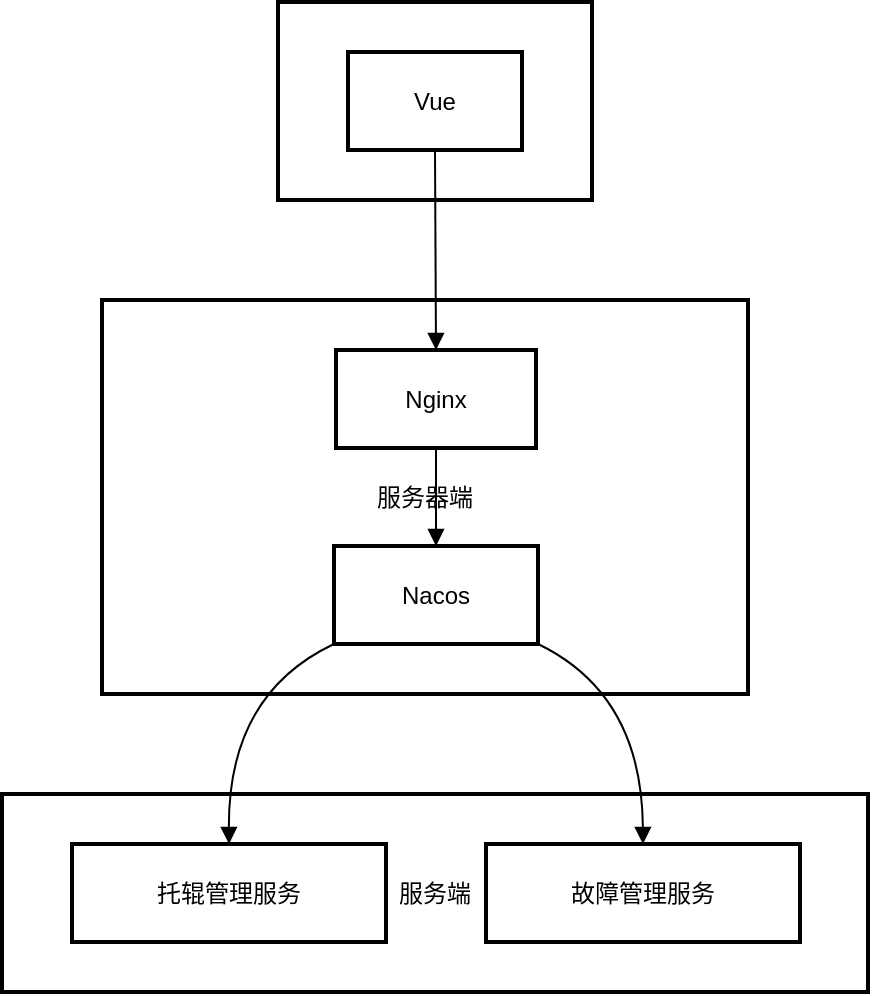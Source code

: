 <mxfile version="25.0.1">
  <diagram name="第 1 页" id="28IMg6oQOx8cO31iWHtc">
    <mxGraphModel>
      <root>
        <mxCell id="0" />
        <mxCell id="1" parent="0" />
        <mxCell id="2" value="服务端" style="whiteSpace=wrap;strokeWidth=2;" vertex="1" parent="1">
          <mxGeometry x="8" y="404" width="433" height="99" as="geometry" />
        </mxCell>
        <mxCell id="3" value="服务器端" style="whiteSpace=wrap;strokeWidth=2;" vertex="1" parent="1">
          <mxGeometry x="58" y="157" width="323" height="197" as="geometry" />
        </mxCell>
        <mxCell id="4" value="网页端" style="whiteSpace=wrap;strokeWidth=2;" vertex="1" parent="1">
          <mxGeometry x="146" y="8" width="157" height="99" as="geometry" />
        </mxCell>
        <mxCell id="5" value="Vue" style="whiteSpace=wrap;strokeWidth=2;" vertex="1" parent="1">
          <mxGeometry x="181" y="33" width="87" height="49" as="geometry" />
        </mxCell>
        <mxCell id="6" value="Nginx" style="whiteSpace=wrap;strokeWidth=2;" vertex="1" parent="1">
          <mxGeometry x="175" y="182" width="100" height="49" as="geometry" />
        </mxCell>
        <mxCell id="7" value="Nacos" style="whiteSpace=wrap;strokeWidth=2;" vertex="1" parent="1">
          <mxGeometry x="174" y="280" width="102" height="49" as="geometry" />
        </mxCell>
        <mxCell id="8" value="托辊管理服务" style="whiteSpace=wrap;strokeWidth=2;" vertex="1" parent="1">
          <mxGeometry x="43" y="429" width="157" height="49" as="geometry" />
        </mxCell>
        <mxCell id="9" value="故障管理服务" style="whiteSpace=wrap;strokeWidth=2;" vertex="1" parent="1">
          <mxGeometry x="250" y="429" width="157" height="49" as="geometry" />
        </mxCell>
        <mxCell id="10" value="" style="curved=1;startArrow=none;endArrow=block;exitX=0.5;exitY=0.99;entryX=0.5;entryY=-0.01;" edge="1" parent="1" source="5" target="6">
          <mxGeometry relative="1" as="geometry">
            <Array as="points" />
          </mxGeometry>
        </mxCell>
        <mxCell id="11" value="" style="curved=1;startArrow=none;endArrow=block;exitX=0.5;exitY=0.99;entryX=0.5;entryY=0.01;" edge="1" parent="1" source="6" target="7">
          <mxGeometry relative="1" as="geometry">
            <Array as="points" />
          </mxGeometry>
        </mxCell>
        <mxCell id="12" value="" style="curved=1;startArrow=none;endArrow=block;exitX=0;exitY=1;entryX=0.5;entryY=0;" edge="1" parent="1" source="7" target="8">
          <mxGeometry relative="1" as="geometry">
            <Array as="points">
              <mxPoint x="121" y="354" />
            </Array>
          </mxGeometry>
        </mxCell>
        <mxCell id="13" value="" style="curved=1;startArrow=none;endArrow=block;exitX=1;exitY=1;entryX=0.5;entryY=0;" edge="1" parent="1" source="7" target="9">
          <mxGeometry relative="1" as="geometry">
            <Array as="points">
              <mxPoint x="328" y="354" />
            </Array>
          </mxGeometry>
        </mxCell>
      </root>
    </mxGraphModel>
  </diagram>
</mxfile>
